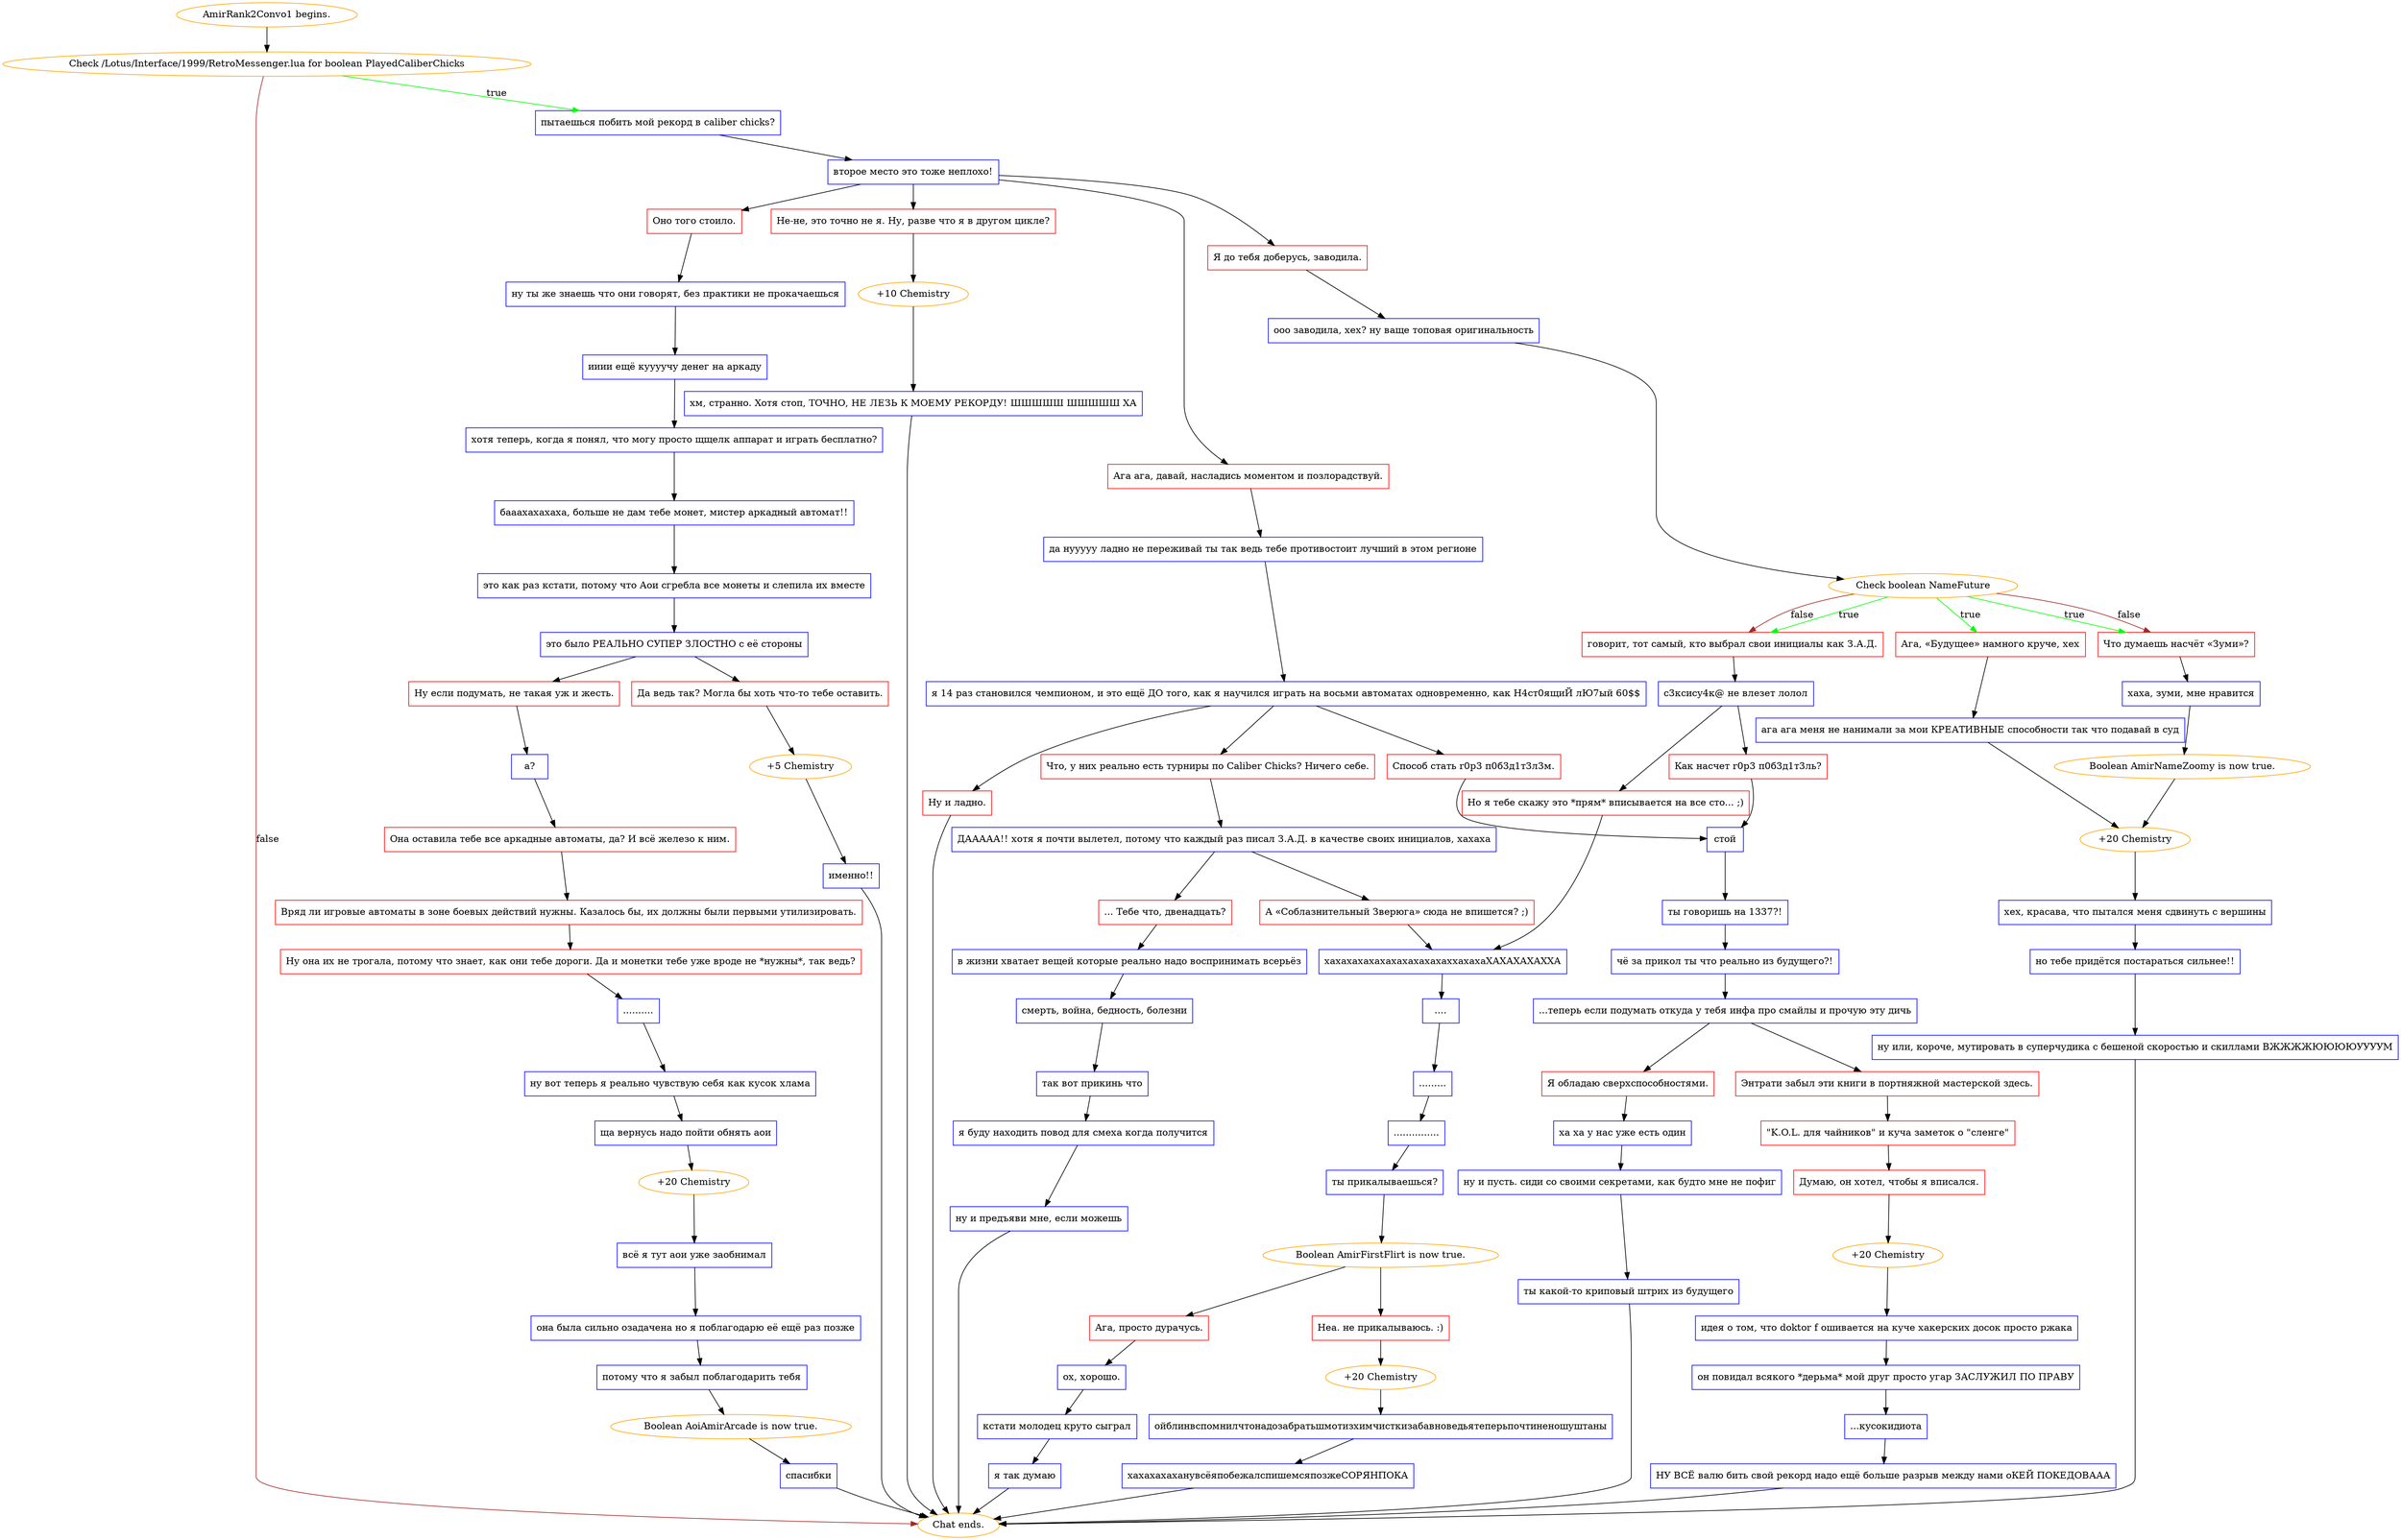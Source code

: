 digraph {
	"AmirRank2Convo1 begins." [color=orange];
		"AmirRank2Convo1 begins." -> j3924429630;
	j3924429630 [label="Check /Lotus/Interface/1999/RetroMessenger.lua for boolean PlayedCaliberChicks",color=orange];
		j3924429630 -> j1263654761 [label=true,color=green];
		j3924429630 -> "Chat ends." [label=false,color=brown];
	j1263654761 [label="пытаешься побить мой рекорд в caliber chicks?",shape=box,color=blue];
		j1263654761 -> j3594665325;
	"Chat ends." [color=orange];
	j3594665325 [label="второе место это тоже неплохо!",shape=box,color=blue];
		j3594665325 -> j1880216674;
		j3594665325 -> j472687163;
		j3594665325 -> j2814388879;
		j3594665325 -> j1229575429;
	j1880216674 [label="Оно того стоило.",shape=box,color=red];
		j1880216674 -> j242590700;
	j472687163 [label="Я до тебя доберусь, заводила.",shape=box,color=red];
		j472687163 -> j2632547954;
	j2814388879 [label="Ага ага, давай, насладись моментом и позлорадствуй.",shape=box,color=red];
		j2814388879 -> j4214696621;
	j1229575429 [label="Не-не, это точно не я. Ну, разве что я в другом цикле?",shape=box,color=red];
		j1229575429 -> j872557113;
	j242590700 [label="ну ты же знаешь что они говорят, без практики не прокачаешься",shape=box,color=blue];
		j242590700 -> j2146343599;
	j2632547954 [label="ооо заводила, хех? ну ваще топовая оригинальность",shape=box,color=blue];
		j2632547954 -> j2000543418;
	j4214696621 [label="да нууууу ладно не переживай ты так ведь тебе противостоит лучший в этом регионе",shape=box,color=blue];
		j4214696621 -> j4287987203;
	j872557113 [label="+10 Chemistry",color=orange];
		j872557113 -> j2431371368;
	j2146343599 [label="ииии ещё куууучу денег на аркаду",shape=box,color=blue];
		j2146343599 -> j3790852776;
	j2000543418 [label="Check boolean NameFuture",color=orange];
		j2000543418 -> j963712835 [label=true,color=green];
		j2000543418 -> j4213176587 [label=true,color=green];
		j2000543418 -> j3649953043 [label=true,color=green];
		j2000543418 -> j4213176587 [label=false,color=brown];
		j2000543418 -> j3649953043 [label=false,color=brown];
	j4287987203 [label="я 14 раз становился чемпионом, и это ещё ДО того, как я научился играть на восьми автоматах одновременно, как Н4cт0ящиЙ лЮ7ый 60$$",shape=box,color=blue];
		j4287987203 -> j3146833457;
		j4287987203 -> j913305510;
		j4287987203 -> j3137431259;
	j2431371368 [label="хм, странно. Хотя стоп, ТОЧНО, НЕ ЛЕЗЬ К МОЕМУ РЕКОРДУ! ШШШШШ ШШШШШ ХА",shape=box,color=blue];
		j2431371368 -> "Chat ends.";
	j3790852776 [label="хотя теперь, когда я понял, что могу просто щщелк аппарат и играть бесплатно?",shape=box,color=blue];
		j3790852776 -> j3179715246;
	j963712835 [label="Ага, «Будущее» намного круче, хех",shape=box,color=red];
		j963712835 -> j3990977226;
	j4213176587 [label="Что думаешь насчёт «Зуми»?",shape=box,color=red];
		j4213176587 -> j1088836802;
	j3649953043 [label="говорит, тот самый, кто выбрал свои инициалы как З.А.Д.",shape=box,color=red];
		j3649953043 -> j1551249626;
	j3146833457 [label="Способ стать r0p3 п0б3д1т3л3м.",shape=box,color=red];
		j3146833457 -> j274876179;
	j913305510 [label="Что, у них реально есть турниры по Caliber Chicks? Ничего себе.",shape=box,color=red];
		j913305510 -> j2793895696;
	j3137431259 [label="Ну и ладно.",shape=box,color=red];
		j3137431259 -> "Chat ends.";
	j3179715246 [label="бааахахахаха, больше не дам тебе монет, мистер аркадный автомат!!",shape=box,color=blue];
		j3179715246 -> j4287049543;
	j3990977226 [label="ага ага меня не нанимали за мои КРЕАТИВНЫЕ способности так что подавай в суд",shape=box,color=blue];
		j3990977226 -> j4092943178;
	j1088836802 [label="хаха, зуми, мне нравится",shape=box,color=blue];
		j1088836802 -> j2647995812;
	j1551249626 [label="с3ксису4к@ не влезет лолол",shape=box,color=blue];
		j1551249626 -> j689857758;
		j1551249626 -> j83281372;
	j274876179 [label="стой",shape=box,color=blue];
		j274876179 -> j1421285231;
	j2793895696 [label="ДААААА!! хотя я почти вылетел, потому что каждый раз писал З.А.Д. в качестве своих инициалов, хахаха",shape=box,color=blue];
		j2793895696 -> j1938958605;
		j2793895696 -> j3637999286;
	j4287049543 [label="это как раз кстати, потому что Аои сгребла все монеты и слепила их вместе",shape=box,color=blue];
		j4287049543 -> j3762304076;
	j4092943178 [label="+20 Chemistry",color=orange];
		j4092943178 -> j1461987269;
	j2647995812 [label="Boolean AmirNameZoomy is now true.",color=orange];
		j2647995812 -> j4092943178;
	j689857758 [label="Но я тебе скажу это *прям* вписывается на все сто... ;)",shape=box,color=red];
		j689857758 -> j3283343359;
	j83281372 [label="Как насчет r0p3 п0б3д1т3ль?",shape=box,color=red];
		j83281372 -> j274876179;
	j1421285231 [label="ты говоришь на 1337?!",shape=box,color=blue];
		j1421285231 -> j4002794554;
	j1938958605 [label="А «Соблазнительный Зверюга» сюда не впишется? ;)",shape=box,color=red];
		j1938958605 -> j3283343359;
	j3637999286 [label="... Тебе что, двенадцать?",shape=box,color=red];
		j3637999286 -> j1692644231;
	j3762304076 [label="это было РЕАЛЬНО СУПЕР ЗЛОСТНО с её стороны",shape=box,color=blue];
		j3762304076 -> j1839422530;
		j3762304076 -> j659264554;
	j1461987269 [label="хех, красава, что пытался меня сдвинуть с вершины",shape=box,color=blue];
		j1461987269 -> j2352876796;
	j3283343359 [label="хахахахахахахахахахахаххахахаХАХАХАХАХХА",shape=box,color=blue];
		j3283343359 -> j3583807109;
	j4002794554 [label="чё за прикол ты что реально из будущего?!",shape=box,color=blue];
		j4002794554 -> j1494952478;
	j1692644231 [label="в жизни хватает вещей которые реально надо воспринимать всерьёз",shape=box,color=blue];
		j1692644231 -> j1983342604;
	j1839422530 [label="Да ведь так? Могла бы хоть что-то тебе оставить.",shape=box,color=red];
		j1839422530 -> j1828070779;
	j659264554 [label="Ну если подумать, не такая уж и жесть.",shape=box,color=red];
		j659264554 -> j2466289985;
	j2352876796 [label="но тебе придётся постараться сильнее!!",shape=box,color=blue];
		j2352876796 -> j2503141628;
	j3583807109 [label="....",shape=box,color=blue];
		j3583807109 -> j2956761573;
	j1494952478 [label="...теперь если подумать откуда у тебя инфа про смайлы и прочую эту дичь",shape=box,color=blue];
		j1494952478 -> j2546605298;
		j1494952478 -> j2136215875;
	j1983342604 [label="смерть, война, бедность, болезни",shape=box,color=blue];
		j1983342604 -> j3836375028;
	j1828070779 [label="+5 Chemistry",color=orange];
		j1828070779 -> j3975813024;
	j2466289985 [label="а?",shape=box,color=blue];
		j2466289985 -> j4192733323;
	j2503141628 [label="ну или, короче, мутировать в суперчудика с бешеной скоростью и скиллами ВЖЖЖЖЮЮЮЮУУУУМ",shape=box,color=blue];
		j2503141628 -> "Chat ends.";
	j2956761573 [label=".........",shape=box,color=blue];
		j2956761573 -> j4245956302;
	j2546605298 [label="Энтрати забыл эти книги в портняжной мастерской здесь.",shape=box,color=red];
		j2546605298 -> j4029342729;
	j2136215875 [label="Я обладаю сверхспособностями.",shape=box,color=red];
		j2136215875 -> j547818717;
	j3836375028 [label="так вот прикинь что",shape=box,color=blue];
		j3836375028 -> j2805451734;
	j3975813024 [label="именно!!",shape=box,color=blue];
		j3975813024 -> "Chat ends.";
	j4192733323 [label="Она оставила тебе все аркадные автоматы, да? И всё железо к ним.",shape=box,color=red];
		j4192733323 -> j4292876250;
	j4245956302 [label="...............",shape=box,color=blue];
		j4245956302 -> j153714747;
	j4029342729 [label="\"K.O.L. для чайников\" и куча заметок о \"сленге\"",shape=box,color=red];
		j4029342729 -> j818267197;
	j547818717 [label="ха ха у нас уже есть один",shape=box,color=blue];
		j547818717 -> j4074154679;
	j2805451734 [label="я буду находить повод для смеха когда получится",shape=box,color=blue];
		j2805451734 -> j3977507249;
	j4292876250 [label="Вряд ли игровые автоматы в зоне боевых действий нужны. Казалось бы, их должны были первыми утилизировать.",shape=box,color=red];
		j4292876250 -> j2594732047;
	j153714747 [label="ты прикалываешься?",shape=box,color=blue];
		j153714747 -> j3631774215;
	j818267197 [label="Думаю, он хотел, чтобы я вписался.",shape=box,color=red];
		j818267197 -> j4178150352;
	j4074154679 [label="ну и пусть. сиди со своими секретами, как будто мне не пофиг",shape=box,color=blue];
		j4074154679 -> j3705772414;
	j3977507249 [label="ну и предъяви мне, если можешь",shape=box,color=blue];
		j3977507249 -> "Chat ends.";
	j2594732047 [label="Ну она их не трогала, потому что знает, как они тебе дороги. Да и монетки тебе уже вроде не *нужны*, так ведь?",shape=box,color=red];
		j2594732047 -> j230037753;
	j3631774215 [label="Boolean AmirFirstFlirt is now true.",color=orange];
		j3631774215 -> j2611091318;
		j3631774215 -> j2926824117;
	j4178150352 [label="+20 Chemistry",color=orange];
		j4178150352 -> j1842157567;
	j3705772414 [label="ты какой-то криповый штрих из будущего",shape=box,color=blue];
		j3705772414 -> "Chat ends.";
	j230037753 [label="..........",shape=box,color=blue];
		j230037753 -> j955039874;
	j2611091318 [label="Неа. не прикалываюсь. :)",shape=box,color=red];
		j2611091318 -> j3157823172;
	j2926824117 [label="Ага, просто дурачусь.",shape=box,color=red];
		j2926824117 -> j2670995663;
	j1842157567 [label="идея о том, что doktor f ошивается на куче хакерских досок просто ржака",shape=box,color=blue];
		j1842157567 -> j2503581724;
	j955039874 [label="ну вот теперь я реально чувствую себя как кусок хлама",shape=box,color=blue];
		j955039874 -> j2208490895;
	j3157823172 [label="+20 Chemistry",color=orange];
		j3157823172 -> j3994260331;
	j2670995663 [label="ох, хорошо.",shape=box,color=blue];
		j2670995663 -> j2576278748;
	j2503581724 [label="он повидал всякого *дерьма* мой друг просто угар ЗАСЛУЖИЛ ПО ПРАВУ",shape=box,color=blue];
		j2503581724 -> j1427329834;
	j2208490895 [label="ща вернусь надо пойти обнять аои",shape=box,color=blue];
		j2208490895 -> j2499626043;
	j3994260331 [label="ойблинвспомнилчтонадозабратьшмотизхимчисткизабавноведьятеперьпочтиненошуштаны",shape=box,color=blue];
		j3994260331 -> j1094330887;
	j2576278748 [label="кстати молодец круто сыграл",shape=box,color=blue];
		j2576278748 -> j658219418;
	j1427329834 [label="...кусокидиота",shape=box,color=blue];
		j1427329834 -> j2767789410;
	j2499626043 [label="+20 Chemistry",color=orange];
		j2499626043 -> j3135789402;
	j1094330887 [label="хахахахаханувсёяпобежалспишемсяпозжеСОРЯНПОКА",shape=box,color=blue];
		j1094330887 -> "Chat ends.";
	j658219418 [label="я так думаю",shape=box,color=blue];
		j658219418 -> "Chat ends.";
	j2767789410 [label="НУ ВСЁ валю бить свой рекорд надо ещё больше разрыв между нами оКЕЙ ПОКЕДОВААА",shape=box,color=blue];
		j2767789410 -> "Chat ends.";
	j3135789402 [label="всё я тут аои уже заобнимал",shape=box,color=blue];
		j3135789402 -> j654789865;
	j654789865 [label="она была сильно озадачена но я поблагодарю её ещё раз позже",shape=box,color=blue];
		j654789865 -> j3136380190;
	j3136380190 [label="потому что я забыл поблагодарить тебя",shape=box,color=blue];
		j3136380190 -> j2413582525;
	j2413582525 [label="Boolean AoiAmirArcade is now true.",color=orange];
		j2413582525 -> j611138660;
	j611138660 [label="спасибки",shape=box,color=blue];
		j611138660 -> "Chat ends.";
}